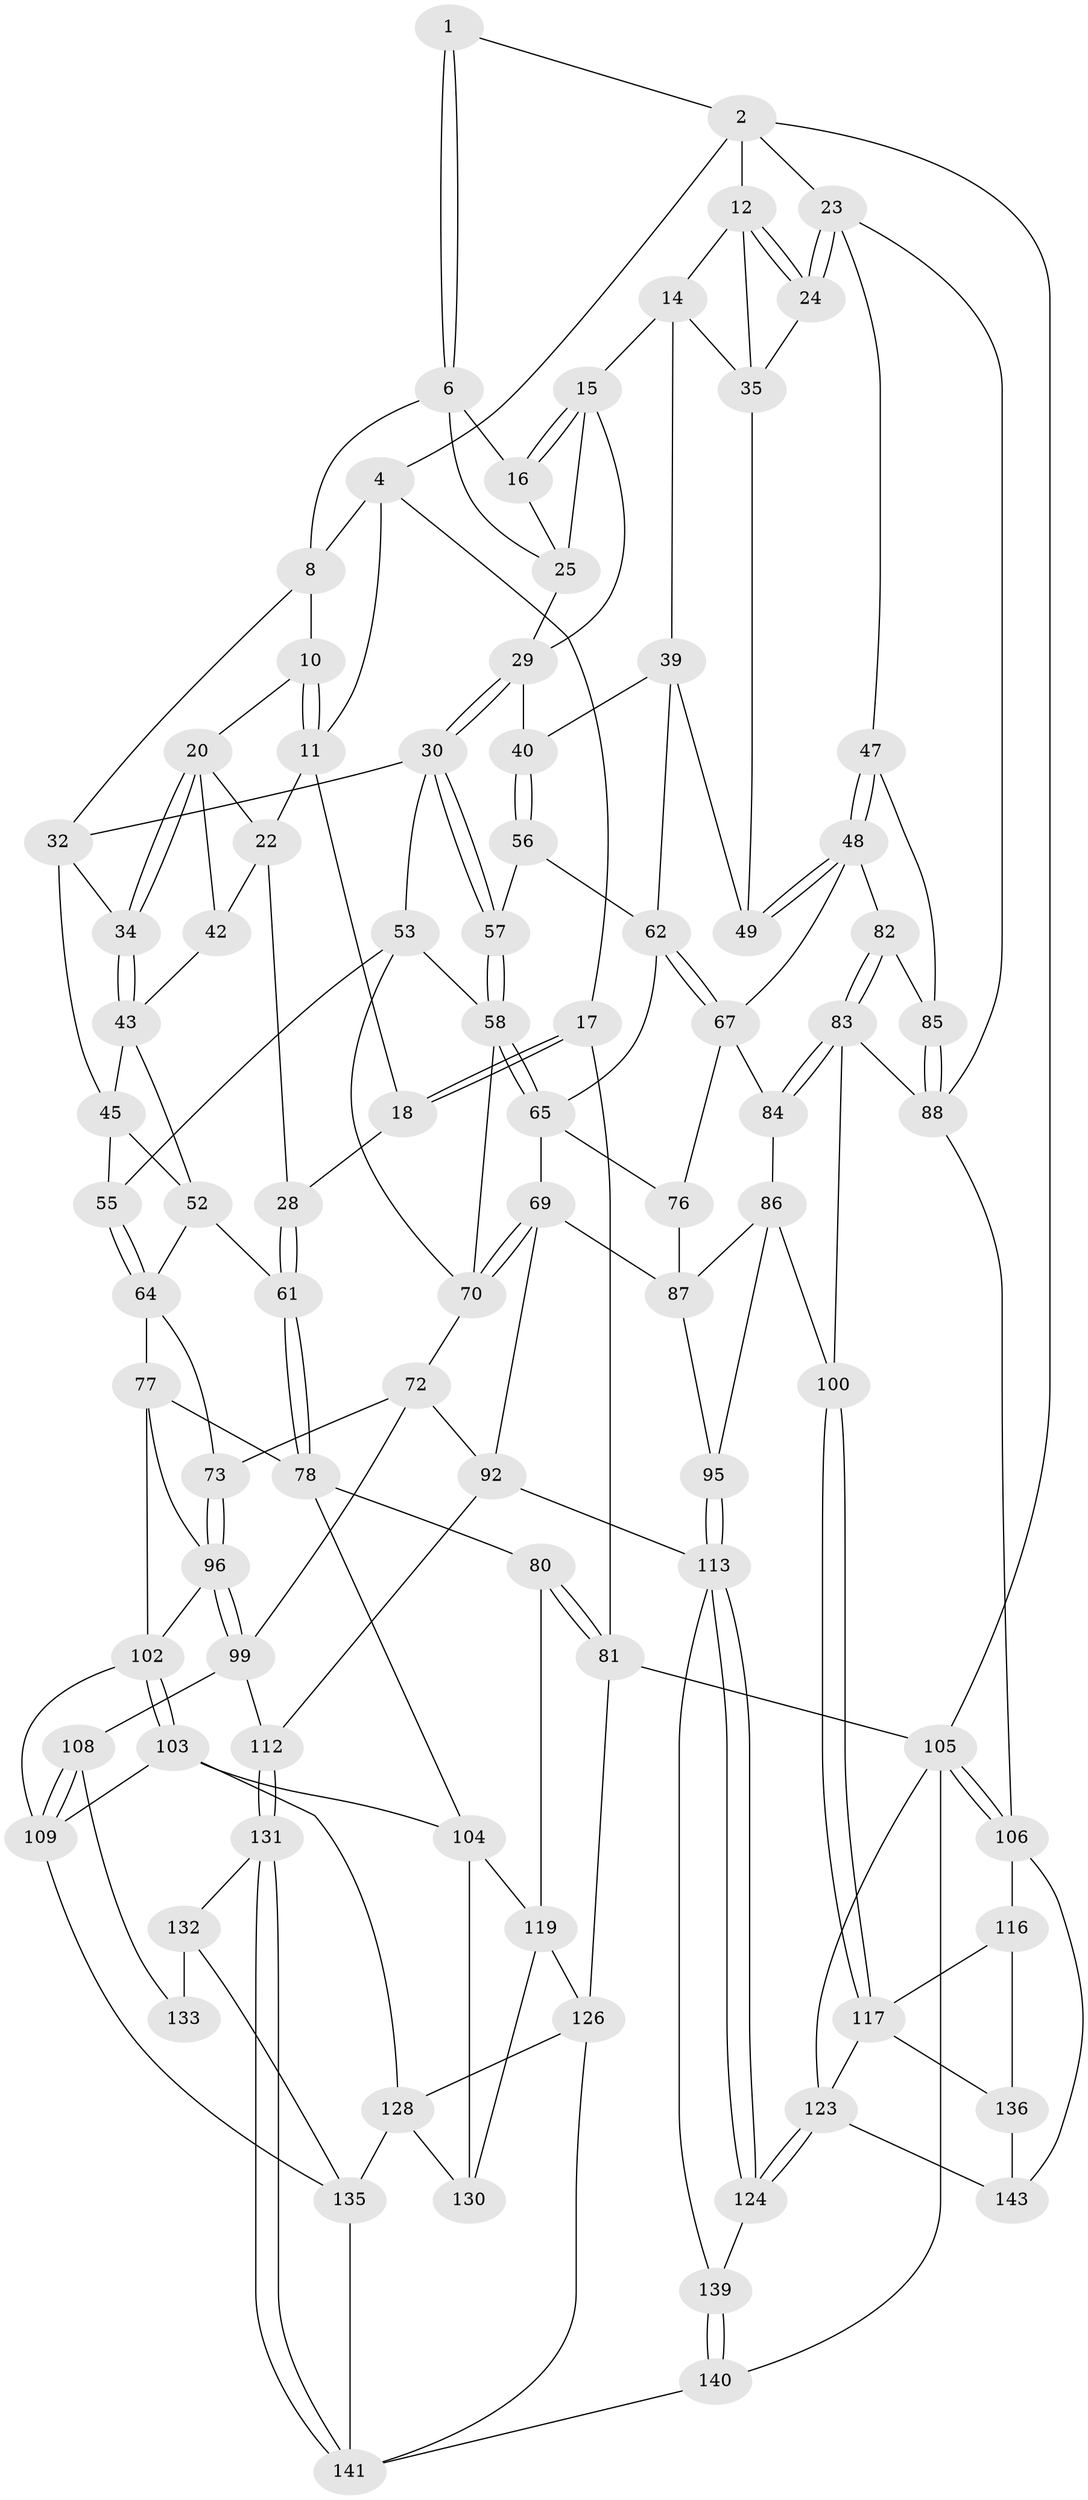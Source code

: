 // original degree distribution, {3: 0.013605442176870748, 4: 0.23129251700680273, 6: 0.2108843537414966, 5: 0.54421768707483}
// Generated by graph-tools (version 1.1) at 2025/42/03/06/25 10:42:36]
// undirected, 90 vertices, 198 edges
graph export_dot {
graph [start="1"]
  node [color=gray90,style=filled];
  1 [pos="+0.6780232509576785+0"];
  2 [pos="+0.8753994038780115+0",super="+3"];
  4 [pos="+0.2226747863836549+0",super="+5"];
  6 [pos="+0.6443298394104127+0",super="+7"];
  8 [pos="+0.4685305966507035+0.09099533156458349",super="+9"];
  10 [pos="+0.33293774783360713+0.06263803761943099"];
  11 [pos="+0.21800538157211688+0",super="+19"];
  12 [pos="+0.8727824666275721+0",super="+13"];
  14 [pos="+0.7487107601649602+0.14150596969840695",super="+38"];
  15 [pos="+0.715943517253167+0.14243383485127184",super="+36"];
  16 [pos="+0.6501297819412892+0"];
  17 [pos="+0+0.2846268396125168"];
  18 [pos="+0+0.27879235361139787"];
  20 [pos="+0.281506412317012+0.14003349675155338",super="+21"];
  22 [pos="+0.20006832984779777+0",super="+27"];
  23 [pos="+1+0.21689161748444613",super="+46"];
  24 [pos="+0.987405409525737+0.1589683769439768"];
  25 [pos="+0.5980980417112653+0.13913673238758462",super="+26"];
  28 [pos="+0+0.28890341222622395"];
  29 [pos="+0.5571753878960582+0.25020115997818726",super="+41"];
  30 [pos="+0.5540447748882154+0.2592895745414023",super="+31"];
  32 [pos="+0.4451232189262577+0.25373330393258653",super="+33"];
  34 [pos="+0.3399870176544079+0.20600593757496158"];
  35 [pos="+0.8945667158370582+0.19475474493184136",super="+37"];
  39 [pos="+0.7460825319192461+0.30812445937355093",super="+50"];
  40 [pos="+0.74464051348465+0.30888557987729215"];
  42 [pos="+0.16194709267256782+0.2580848426369608"];
  43 [pos="+0.29767880315127954+0.24611217491560777",super="+44"];
  45 [pos="+0.3435484590036401+0.3040104785738293",super="+51"];
  47 [pos="+1+0.42615846565688303"];
  48 [pos="+1+0.42059889642651127",super="+66"];
  49 [pos="+0.9430091571424124+0.34024038718411226"];
  52 [pos="+0.24114192579074195+0.34470427560515526",super="+60"];
  53 [pos="+0.4323594326463433+0.4029054297967215",super="+54"];
  55 [pos="+0.37133555507777555+0.40470969210403357"];
  56 [pos="+0.7293724098415385+0.32790659528901545"];
  57 [pos="+0.6036198010786149+0.31267762955650075"];
  58 [pos="+0.5922996655788545+0.38079645974837834",super="+59"];
  61 [pos="+0.16561011440415618+0.5350477928388603"];
  62 [pos="+0.7959173963437842+0.4550727390478237",super="+63"];
  64 [pos="+0.2937167183291105+0.44127397158312953",super="+74"];
  65 [pos="+0.6679009073476166+0.45734196913262326",super="+68"];
  67 [pos="+0.8022740994166552+0.47065698558871893",super="+75"];
  69 [pos="+0.6036497344316829+0.5572773262056324",super="+91"];
  70 [pos="+0.5785074075588922+0.5423761776810989",super="+71"];
  72 [pos="+0.44745159788312344+0.5520191919174406",super="+93"];
  73 [pos="+0.42621764222847736+0.568310992939623"];
  76 [pos="+0.7168652192739668+0.555147416585569"];
  77 [pos="+0.2777683653959786+0.6158375486951323",super="+98"];
  78 [pos="+0.16535354763461216+0.5566410171052043",super="+79"];
  80 [pos="+0.07199403305088818+0.6664437442663123"];
  81 [pos="+0+0.6425513880067544",super="+127"];
  82 [pos="+0.8737176508815019+0.5467387197914555"];
  83 [pos="+0.859483547305237+0.6686751155255277",super="+89"];
  84 [pos="+0.8004379833872056+0.6195725225749847"];
  85 [pos="+1+0.49898790318490505"];
  86 [pos="+0.7589896476355861+0.6084636687012359",super="+94"];
  87 [pos="+0.7411798283507316+0.5971745570183841",super="+90"];
  88 [pos="+0.9020700522068312+0.6707883058003961",super="+101"];
  92 [pos="+0.5525038493923855+0.6926044184598765",super="+111"];
  95 [pos="+0.6697280285765795+0.7150641689870791"];
  96 [pos="+0.4180782354707443+0.6591823449253335",super="+97"];
  99 [pos="+0.48465243938815594+0.7002014751071792",super="+107"];
  100 [pos="+0.813678873359817+0.7399270369375466"];
  102 [pos="+0.2785157866753819+0.7369016155483749",super="+110"];
  103 [pos="+0.27074321249464667+0.7515113481098693",super="+121"];
  104 [pos="+0.26657436994932154+0.7525766991458022",super="+118"];
  105 [pos="+1+1",super="+147"];
  106 [pos="+1+0.8545485314980935",super="+115"];
  108 [pos="+0.4071021601892839+0.7839276807878912"];
  109 [pos="+0.39163937637582236+0.7822826750916365",super="+120"];
  112 [pos="+0.5343733229862206+0.8572020597539787"];
  113 [pos="+0.6589262603104927+0.7637814670271701",super="+114"];
  116 [pos="+0.8464476244722782+0.7610843574030528"];
  117 [pos="+0.8141586881735379+0.7423834085405708",super="+122"];
  119 [pos="+0.08367482827204228+0.7070717786391771",super="+125"];
  123 [pos="+0.7800123499967639+0.9004053420475648",super="+146"];
  124 [pos="+0.7309121095311086+0.8860595282458253"];
  126 [pos="+0+1",super="+138"];
  128 [pos="+0.26576970063155236+0.9008742276058432",super="+129"];
  130 [pos="+0.19629752984233265+0.8297573625086578"];
  131 [pos="+0.5159913130602293+0.8725680131021186"];
  132 [pos="+0.5011237050692133+0.8747752641342694",super="+134"];
  133 [pos="+0.42362119976290863+0.8151398463211048"];
  135 [pos="+0.4025942450722938+0.9096958016790693",super="+137"];
  136 [pos="+0.9420639069628641+0.8804737182615087"];
  139 [pos="+0.5926950772834058+0.8750257080159436",super="+142"];
  140 [pos="+0.5384272393373831+1",super="+145"];
  141 [pos="+0.49986310856096594+1",super="+144"];
  143 [pos="+0.978775757177757+0.8847462390340419"];
  1 -- 2;
  1 -- 6;
  1 -- 6;
  2 -- 12;
  2 -- 105;
  2 -- 4;
  2 -- 23;
  4 -- 11;
  4 -- 17;
  4 -- 8;
  6 -- 16;
  6 -- 8;
  6 -- 25;
  8 -- 10;
  8 -- 32;
  10 -- 11;
  10 -- 11;
  10 -- 20;
  11 -- 18;
  11 -- 22;
  12 -- 24;
  12 -- 24;
  12 -- 35;
  12 -- 14;
  14 -- 15;
  14 -- 39;
  14 -- 35;
  15 -- 16;
  15 -- 16;
  15 -- 25;
  15 -- 29;
  16 -- 25;
  17 -- 18;
  17 -- 18;
  17 -- 81 [weight=2];
  18 -- 28;
  20 -- 34;
  20 -- 34;
  20 -- 42;
  20 -- 22;
  22 -- 42;
  22 -- 28;
  23 -- 24;
  23 -- 24;
  23 -- 88;
  23 -- 47;
  24 -- 35;
  25 -- 29;
  28 -- 61;
  28 -- 61;
  29 -- 30;
  29 -- 30;
  29 -- 40;
  30 -- 57;
  30 -- 57;
  30 -- 32;
  30 -- 53;
  32 -- 45;
  32 -- 34;
  34 -- 43;
  34 -- 43;
  35 -- 49;
  39 -- 40;
  39 -- 49;
  39 -- 62;
  40 -- 56;
  40 -- 56;
  42 -- 43;
  43 -- 45;
  43 -- 52;
  45 -- 52;
  45 -- 55;
  47 -- 48;
  47 -- 48;
  47 -- 85;
  48 -- 49;
  48 -- 49;
  48 -- 82;
  48 -- 67;
  52 -- 64;
  52 -- 61;
  53 -- 55;
  53 -- 58;
  53 -- 70;
  55 -- 64;
  55 -- 64;
  56 -- 57;
  56 -- 62;
  57 -- 58;
  57 -- 58;
  58 -- 65;
  58 -- 65;
  58 -- 70;
  61 -- 78;
  61 -- 78;
  62 -- 67;
  62 -- 67;
  62 -- 65;
  64 -- 73;
  64 -- 77;
  65 -- 76;
  65 -- 69;
  67 -- 76;
  67 -- 84;
  69 -- 70;
  69 -- 70;
  69 -- 92;
  69 -- 87;
  70 -- 72;
  72 -- 73;
  72 -- 99;
  72 -- 92;
  73 -- 96;
  73 -- 96;
  76 -- 87;
  77 -- 78;
  77 -- 96;
  77 -- 102;
  78 -- 80;
  78 -- 104;
  80 -- 81;
  80 -- 81;
  80 -- 119;
  81 -- 126;
  81 -- 105;
  82 -- 83;
  82 -- 83;
  82 -- 85;
  83 -- 84;
  83 -- 84;
  83 -- 88;
  83 -- 100;
  84 -- 86;
  85 -- 88;
  85 -- 88;
  86 -- 87;
  86 -- 100;
  86 -- 95;
  87 -- 95;
  88 -- 106;
  92 -- 112;
  92 -- 113;
  95 -- 113;
  95 -- 113;
  96 -- 99;
  96 -- 99;
  96 -- 102;
  99 -- 112;
  99 -- 108;
  100 -- 117;
  100 -- 117;
  102 -- 103;
  102 -- 103;
  102 -- 109;
  103 -- 104;
  103 -- 128;
  103 -- 109;
  104 -- 130;
  104 -- 119;
  105 -- 106;
  105 -- 106;
  105 -- 123;
  105 -- 140;
  106 -- 116;
  106 -- 143;
  108 -- 109;
  108 -- 109;
  108 -- 133;
  109 -- 135;
  112 -- 131;
  112 -- 131;
  113 -- 124;
  113 -- 124;
  113 -- 139;
  116 -- 117;
  116 -- 136;
  117 -- 136;
  117 -- 123;
  119 -- 130;
  119 -- 126;
  123 -- 124;
  123 -- 124;
  123 -- 143;
  124 -- 139;
  126 -- 141;
  126 -- 128;
  128 -- 135;
  128 -- 130;
  131 -- 132;
  131 -- 141;
  131 -- 141;
  132 -- 133 [weight=2];
  132 -- 135;
  135 -- 141;
  136 -- 143;
  139 -- 140 [weight=2];
  139 -- 140;
  140 -- 141;
}
